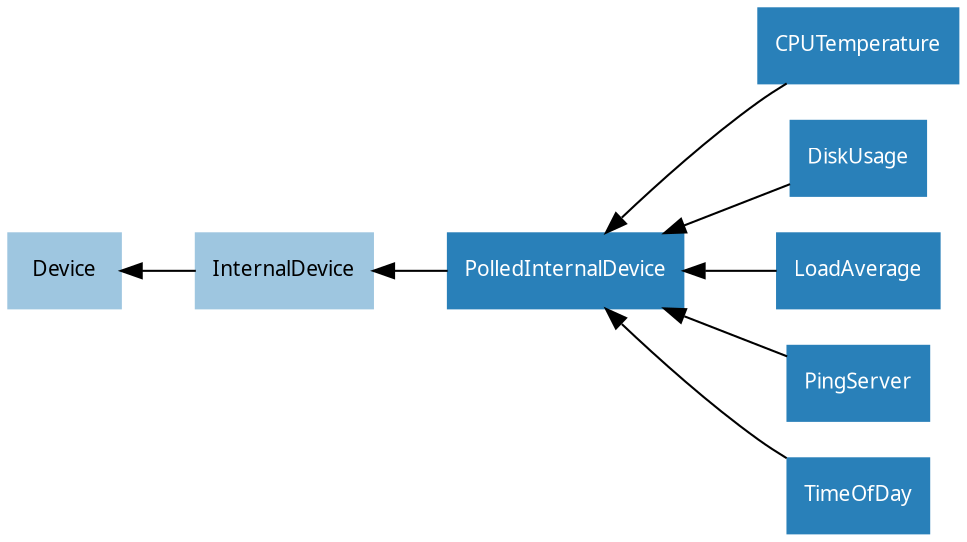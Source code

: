 digraph classes {
    graph [rankdir=RL];
    node [shape=rect, style=filled, fontname=Sans, fontsize=10];
    edge [];

    /* Mixin classes */
    node [color="#c69ee0", fontcolor="#000000"]
    

    /* Abstract classes */
    node [color="#9ec6e0", fontcolor="#000000"]
    Device;
    InternalDevice;

    /* Concrete classes */
    node [color="#2980b9", fontcolor="#ffffff"];
    CPUTemperature;
    DiskUsage;
    LoadAverage;
    PingServer;
    PolledInternalDevice;
    TimeOfDay;

    /* Edges */
    CPUTemperature->PolledInternalDevice;
    DiskUsage->PolledInternalDevice;
    InternalDevice->Device;
    LoadAverage->PolledInternalDevice;
    PingServer->PolledInternalDevice;
    PolledInternalDevice->InternalDevice;
    TimeOfDay->PolledInternalDevice;
}
